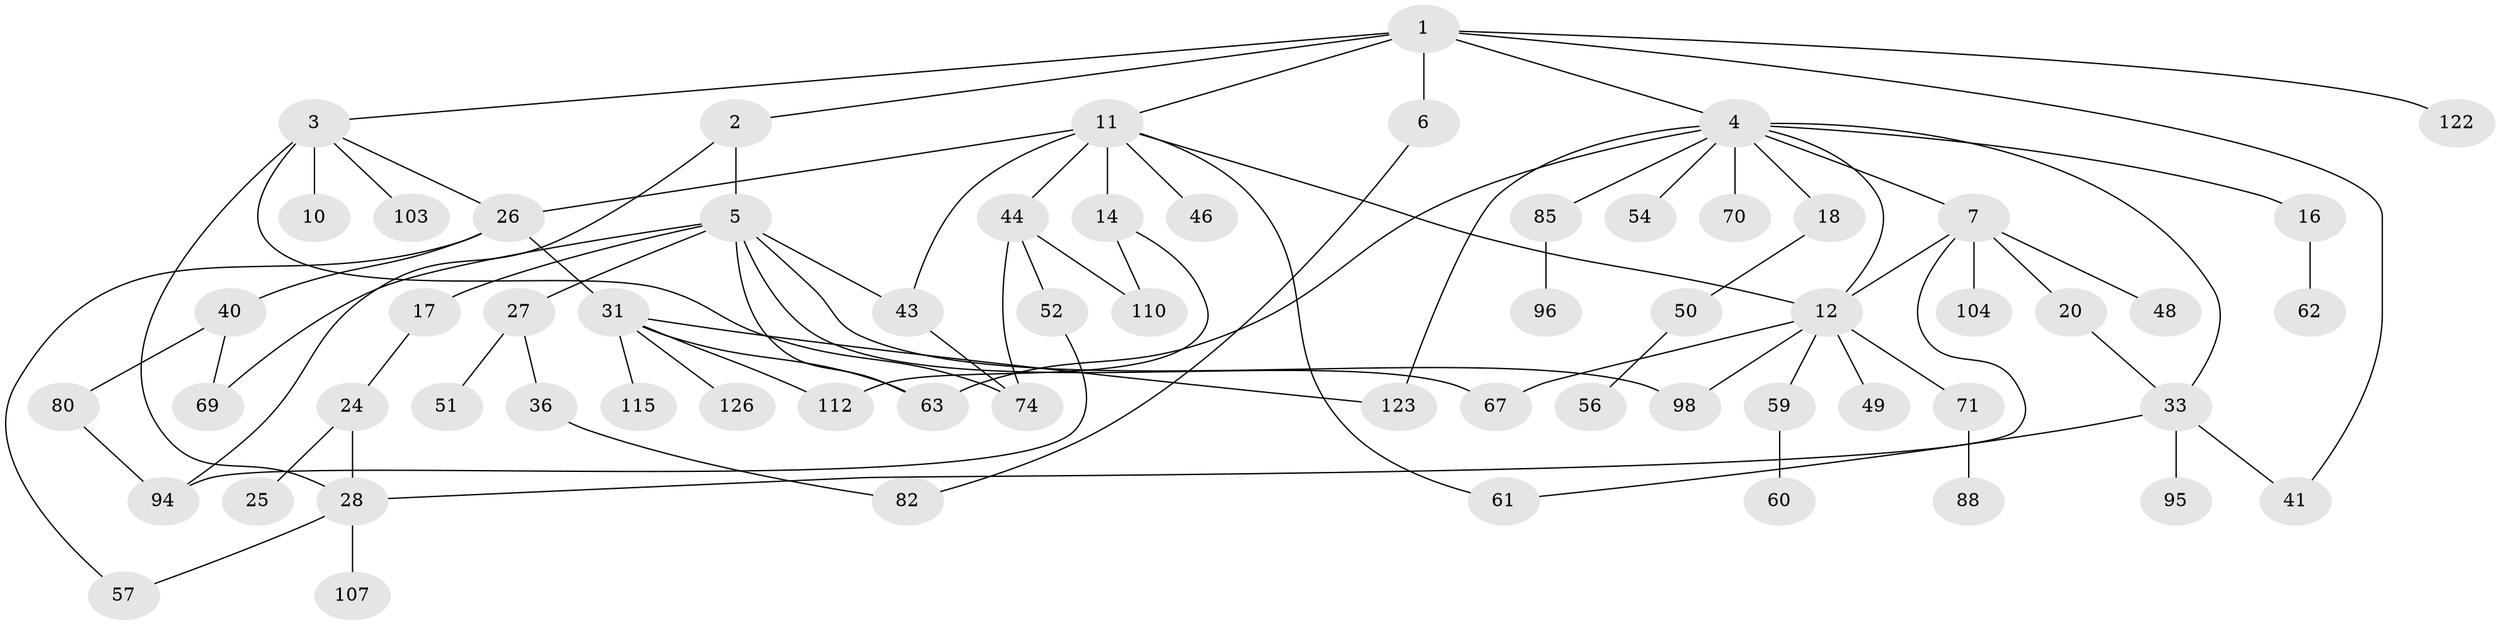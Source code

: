 // original degree distribution, {7: 0.007936507936507936, 3: 0.23015873015873015, 6: 0.047619047619047616, 4: 0.05555555555555555, 2: 0.3253968253968254, 5: 0.047619047619047616, 1: 0.2857142857142857}
// Generated by graph-tools (version 1.1) at 2025/13/03/09/25 04:13:37]
// undirected, 63 vertices, 85 edges
graph export_dot {
graph [start="1"]
  node [color=gray90,style=filled];
  1;
  2;
  3 [super="+92+35+22+116"];
  4 [super="+8"];
  5 [super="+23"];
  6 [super="+38"];
  7 [super="+30+9+15"];
  10;
  11 [super="+29+39+42+13"];
  12 [super="+90+21"];
  14 [super="+101"];
  16;
  17 [super="+37"];
  18 [super="+66+97"];
  20 [super="+79"];
  24;
  25 [super="+102"];
  26 [super="+117+64"];
  27 [super="+34+32"];
  28 [super="+83"];
  31;
  33 [super="+93+119"];
  36;
  40;
  41;
  43 [super="+47"];
  44;
  46;
  48;
  49;
  50;
  51;
  52 [super="+55"];
  54 [super="+73"];
  56 [super="+89"];
  57 [super="+100"];
  59 [super="+99"];
  60;
  61 [super="+78"];
  62;
  63 [super="+72+76"];
  67 [super="+87"];
  69 [super="+77"];
  70 [super="+106"];
  71;
  74 [super="+114+118"];
  80 [super="+111"];
  82;
  85;
  88;
  94;
  95;
  96 [super="+121"];
  98;
  103;
  104;
  107;
  110 [super="+125"];
  112 [super="+113+124"];
  115;
  122;
  123;
  126;
  1 -- 2;
  1 -- 3;
  1 -- 4;
  1 -- 6;
  1 -- 11;
  1 -- 41;
  1 -- 122;
  2 -- 5;
  2 -- 94;
  3 -- 10;
  3 -- 103;
  3 -- 26;
  3 -- 28 [weight=2];
  3 -- 74;
  4 -- 7;
  4 -- 12 [weight=2];
  4 -- 18;
  4 -- 33;
  4 -- 70;
  4 -- 16;
  4 -- 85;
  4 -- 54;
  4 -- 123;
  4 -- 63 [weight=2];
  5 -- 17;
  5 -- 63;
  5 -- 98;
  5 -- 67;
  5 -- 69;
  5 -- 27;
  5 -- 43;
  6 -- 82;
  7 -- 20;
  7 -- 48;
  7 -- 104;
  7 -- 12 [weight=2];
  7 -- 28;
  11 -- 46;
  11 -- 12;
  11 -- 44;
  11 -- 43;
  11 -- 61;
  11 -- 14 [weight=2];
  11 -- 26;
  12 -- 98;
  12 -- 49;
  12 -- 67;
  12 -- 71;
  12 -- 59;
  14 -- 112;
  14 -- 110;
  16 -- 62;
  17 -- 24;
  18 -- 50;
  20 -- 33;
  24 -- 25;
  24 -- 28;
  26 -- 31;
  26 -- 40;
  26 -- 57;
  27 -- 51;
  27 -- 36;
  28 -- 57;
  28 -- 107;
  31 -- 112;
  31 -- 115;
  31 -- 126;
  31 -- 123;
  31 -- 63;
  33 -- 95;
  33 -- 61;
  33 -- 41;
  36 -- 82;
  40 -- 80;
  40 -- 69;
  43 -- 74;
  44 -- 52;
  44 -- 110;
  44 -- 74;
  50 -- 56;
  52 -- 94;
  59 -- 60;
  71 -- 88;
  80 -- 94;
  85 -- 96;
}
